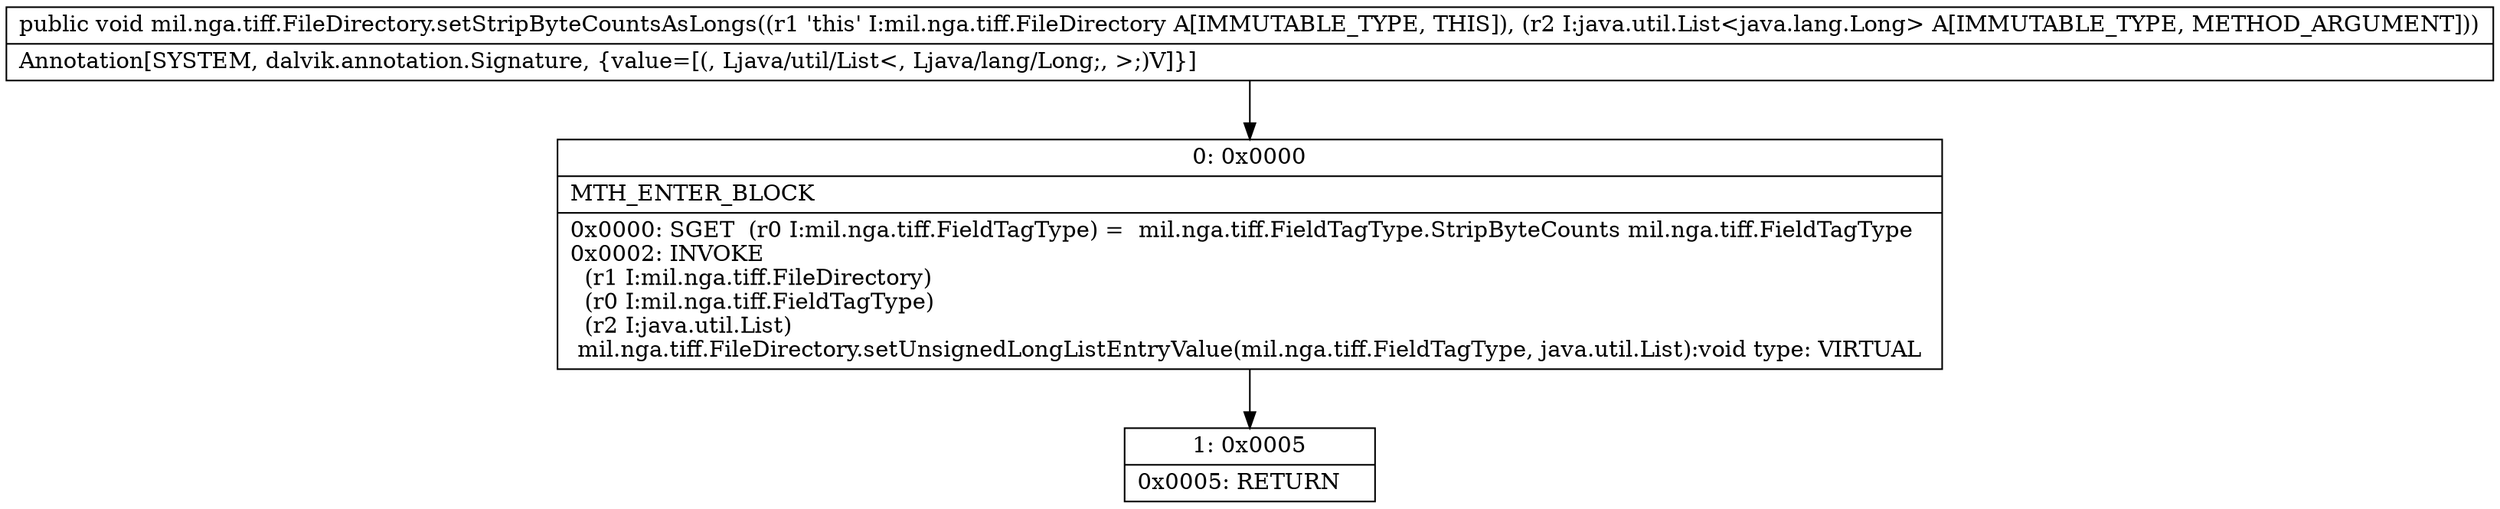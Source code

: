 digraph "CFG formil.nga.tiff.FileDirectory.setStripByteCountsAsLongs(Ljava\/util\/List;)V" {
Node_0 [shape=record,label="{0\:\ 0x0000|MTH_ENTER_BLOCK\l|0x0000: SGET  (r0 I:mil.nga.tiff.FieldTagType) =  mil.nga.tiff.FieldTagType.StripByteCounts mil.nga.tiff.FieldTagType \l0x0002: INVOKE  \l  (r1 I:mil.nga.tiff.FileDirectory)\l  (r0 I:mil.nga.tiff.FieldTagType)\l  (r2 I:java.util.List)\l mil.nga.tiff.FileDirectory.setUnsignedLongListEntryValue(mil.nga.tiff.FieldTagType, java.util.List):void type: VIRTUAL \l}"];
Node_1 [shape=record,label="{1\:\ 0x0005|0x0005: RETURN   \l}"];
MethodNode[shape=record,label="{public void mil.nga.tiff.FileDirectory.setStripByteCountsAsLongs((r1 'this' I:mil.nga.tiff.FileDirectory A[IMMUTABLE_TYPE, THIS]), (r2 I:java.util.List\<java.lang.Long\> A[IMMUTABLE_TYPE, METHOD_ARGUMENT]))  | Annotation[SYSTEM, dalvik.annotation.Signature, \{value=[(, Ljava\/util\/List\<, Ljava\/lang\/Long;, \>;)V]\}]\l}"];
MethodNode -> Node_0;
Node_0 -> Node_1;
}

